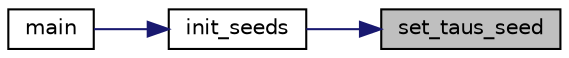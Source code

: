 digraph "set_taus_seed"
{
 // LATEX_PDF_SIZE
  edge [fontname="Helvetica",fontsize="10",labelfontname="Helvetica",labelfontsize="10"];
  node [fontname="Helvetica",fontsize="10",shape=record];
  rankdir="RL";
  Node1 [label="set_taus_seed",height=0.2,width=0.4,color="black", fillcolor="grey75", style="filled", fontcolor="black",tooltip="initialize seeds used for the generation of taus random values"];
  Node1 -> Node2 [dir="back",color="midnightblue",fontsize="10",style="solid",fontname="Helvetica"];
  Node2 [label="init_seeds",height=0.2,width=0.4,color="black", fillcolor="white", style="filled",URL="$oml_8h.html#a52a2dde63fd2df4888ef8f2519f363bd",tooltip="init values for wichman_hill algo"];
  Node2 -> Node3 [dir="back",color="midnightblue",fontsize="10",style="solid",fontname="Helvetica"];
  Node3 [label="main",height=0.2,width=0.4,color="black", fillcolor="white", style="filled",URL="$UTIL_2OTG_2main_8c.html#a3c04138a5bfe5d72780bb7e82a18e627",tooltip=" "];
}
